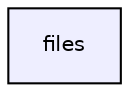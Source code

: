digraph "B:/p2/redaxo/include/addons/square_shop/files" {
  compound=true
  node [ fontsize="10", fontname="Helvetica"];
  edge [ labelfontsize="10", labelfontname="Helvetica"];
  dir_94170ec64cb3843443ef9b196933d1ba [shape=box, label="files", style="filled", fillcolor="#eeeeff", pencolor="black", URL="dir_94170ec64cb3843443ef9b196933d1ba.html"];
}
